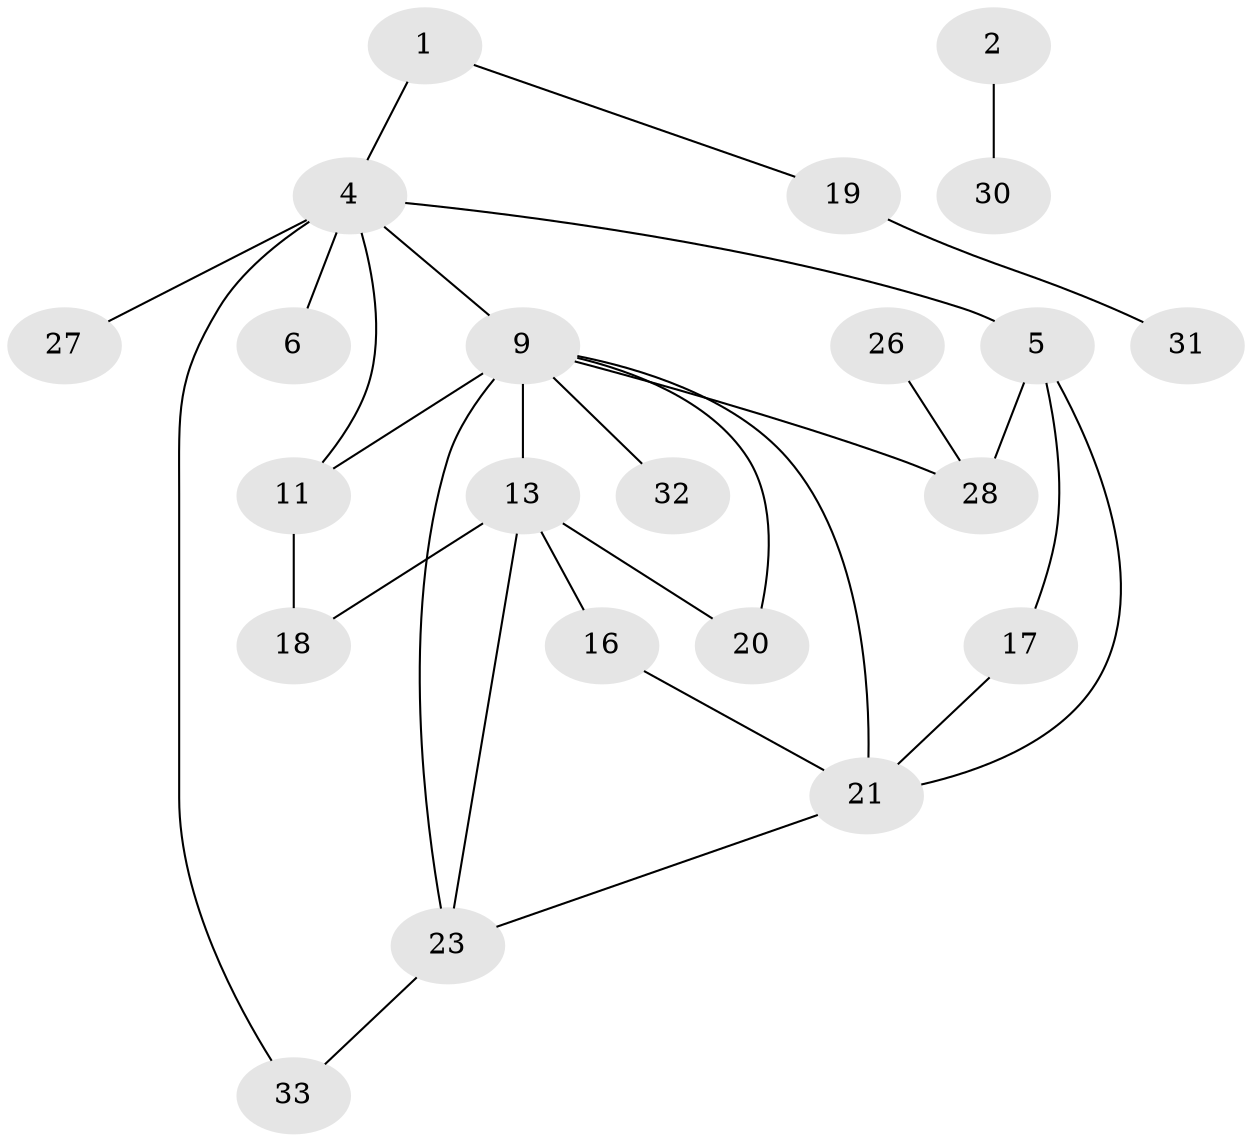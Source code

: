 // original degree distribution, {3: 0.2153846153846154, 2: 0.24615384615384617, 0: 0.15384615384615385, 4: 0.1076923076923077, 1: 0.23076923076923078, 5: 0.03076923076923077, 7: 0.015384615384615385}
// Generated by graph-tools (version 1.1) at 2025/33/03/09/25 02:33:45]
// undirected, 22 vertices, 30 edges
graph export_dot {
graph [start="1"]
  node [color=gray90,style=filled];
  1;
  2;
  4;
  5;
  6;
  9;
  11;
  13;
  16;
  17;
  18;
  19;
  20;
  21;
  23;
  26;
  27;
  28;
  30;
  31;
  32;
  33;
  1 -- 4 [weight=1.0];
  1 -- 19 [weight=1.0];
  2 -- 30 [weight=1.0];
  4 -- 5 [weight=1.0];
  4 -- 6 [weight=2.0];
  4 -- 9 [weight=1.0];
  4 -- 11 [weight=1.0];
  4 -- 27 [weight=1.0];
  4 -- 33 [weight=1.0];
  5 -- 17 [weight=1.0];
  5 -- 21 [weight=1.0];
  5 -- 28 [weight=1.0];
  9 -- 11 [weight=3.0];
  9 -- 13 [weight=1.0];
  9 -- 20 [weight=1.0];
  9 -- 21 [weight=1.0];
  9 -- 23 [weight=1.0];
  9 -- 28 [weight=1.0];
  9 -- 32 [weight=2.0];
  11 -- 18 [weight=2.0];
  13 -- 16 [weight=1.0];
  13 -- 18 [weight=1.0];
  13 -- 20 [weight=1.0];
  13 -- 23 [weight=1.0];
  16 -- 21 [weight=1.0];
  17 -- 21 [weight=1.0];
  19 -- 31 [weight=1.0];
  21 -- 23 [weight=1.0];
  23 -- 33 [weight=1.0];
  26 -- 28 [weight=1.0];
}
